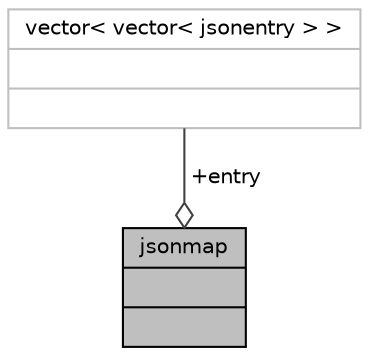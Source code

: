 digraph "jsonmap"
{
 // INTERACTIVE_SVG=YES
  edge [fontname="Helvetica",fontsize="10",labelfontname="Helvetica",labelfontsize="10"];
  node [fontname="Helvetica",fontsize="10",shape=record];
  Node1 [label="{jsonmap\n||}",height=0.2,width=0.4,color="black", fillcolor="grey75", style="filled", fontcolor="black"];
  Node2 -> Node1 [color="grey25",fontsize="10",style="solid",label=" +entry" ,arrowhead="odiamond",fontname="Helvetica"];
  Node2 [label="{vector\< vector\< jsonentry \> \>\n||}",height=0.2,width=0.4,color="grey75", fillcolor="white", style="filled"];
}
